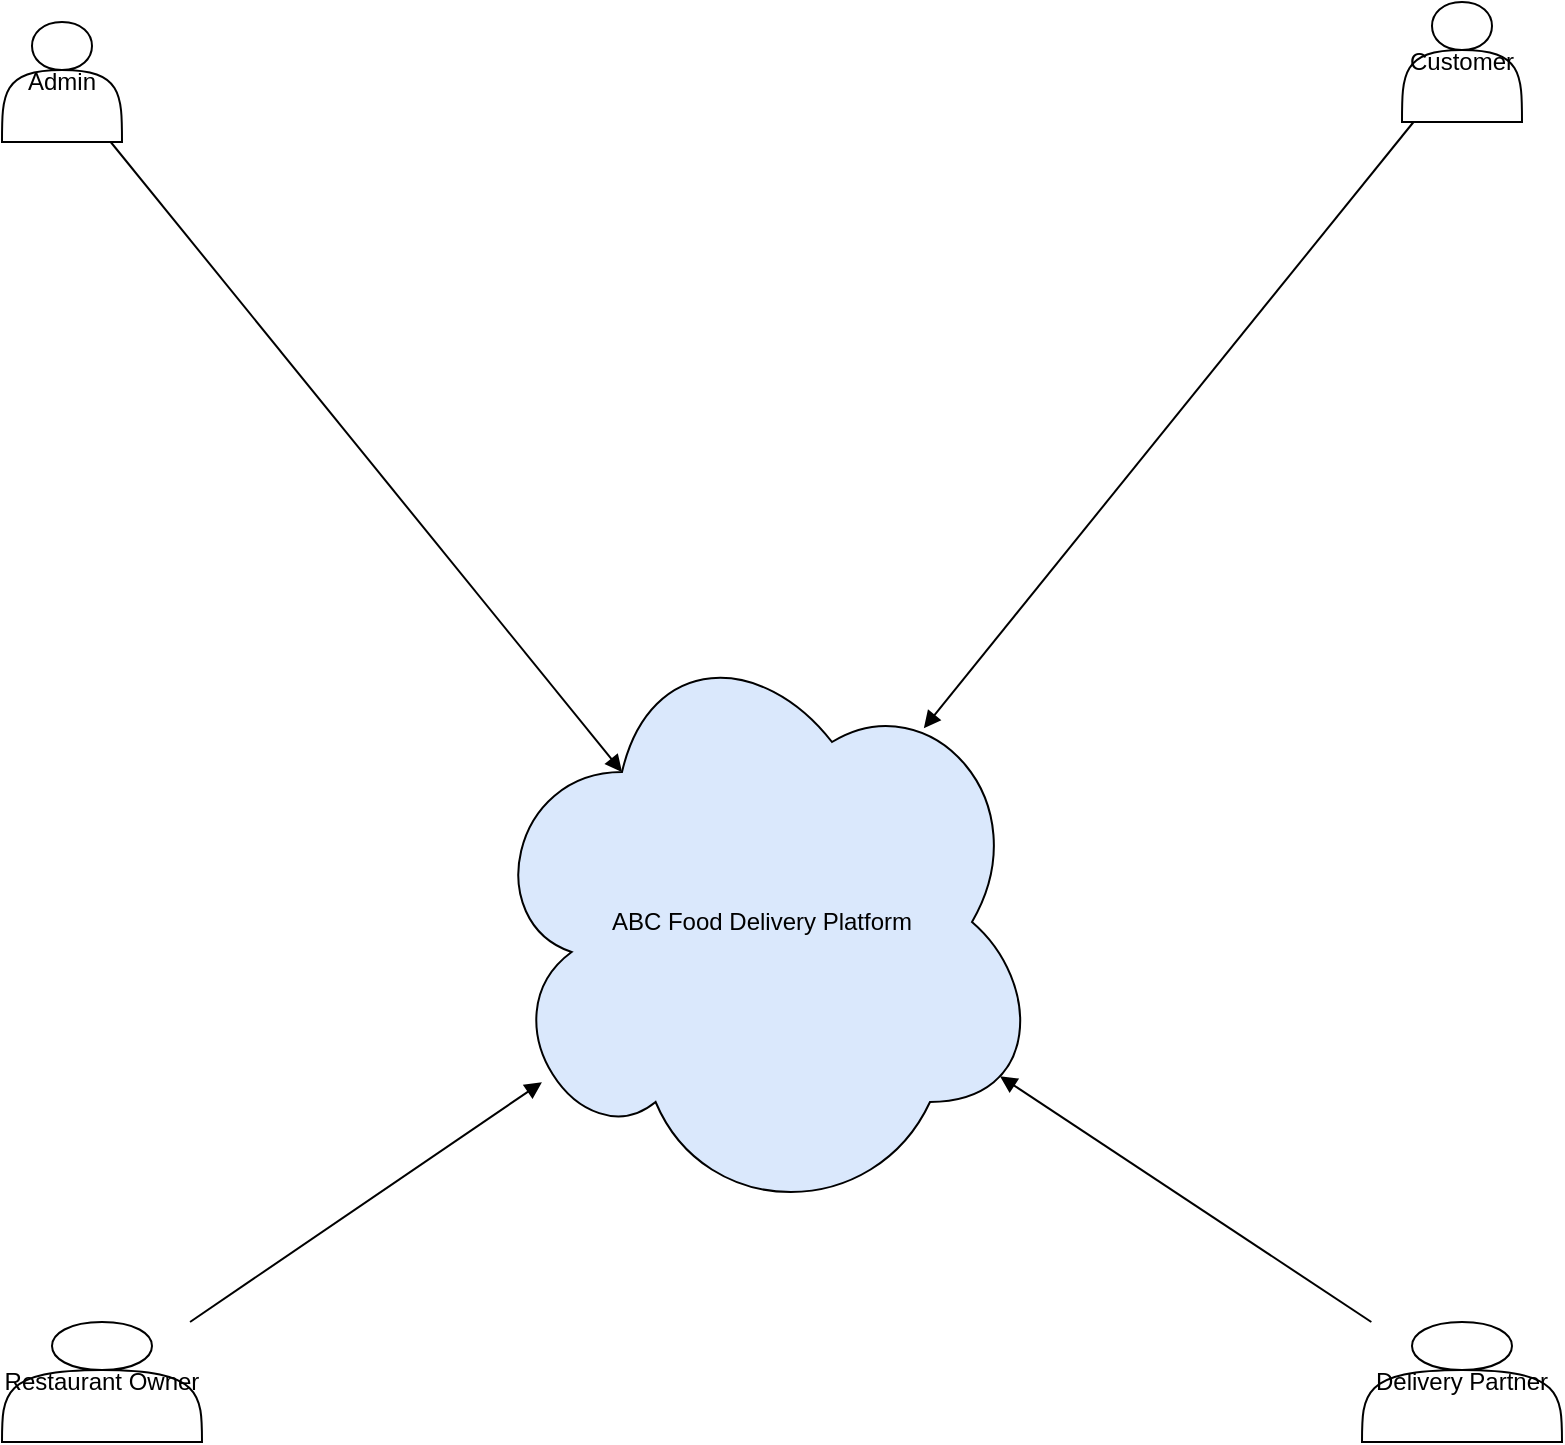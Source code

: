 <mxfile version="27.1.3" pages="10">
  <diagram name="Context Diagram" id="context1">
    <mxGraphModel dx="2058" dy="804" grid="1" gridSize="10" guides="1" tooltips="1" connect="1" arrows="1" fold="1" page="1" pageScale="1" pageWidth="827" pageHeight="1169" math="0" shadow="0">
      <root>
        <mxCell id="0" />
        <mxCell id="1" parent="0" />
        <mxCell id="system" value="ABC Food Delivery Platform" style="shape=cloud;whiteSpace=wrap;html=1;fillColor=#dae8fc;" parent="1" vertex="1">
          <mxGeometry x="260" y="380" width="280" height="300" as="geometry" />
        </mxCell>
        <mxCell id="admin" value="Admin" style="shape=actor;whiteSpace=wrap;html=1;" parent="1" vertex="1">
          <mxGeometry x="20" y="80" width="60" height="60" as="geometry" />
        </mxCell>
        <mxCell id="restaurant" value="Restaurant Owner" style="shape=actor;whiteSpace=wrap;html=1;" parent="1" vertex="1">
          <mxGeometry x="20" y="730" width="100" height="60" as="geometry" />
        </mxCell>
        <mxCell id="customer" value="Customer" style="shape=actor;whiteSpace=wrap;html=1;" parent="1" vertex="1">
          <mxGeometry x="720" y="70" width="60" height="60" as="geometry" />
        </mxCell>
        <mxCell id="delivery" value="Delivery Partner" style="shape=actor;whiteSpace=wrap;html=1;" parent="1" vertex="1">
          <mxGeometry x="700" y="730" width="100" height="60" as="geometry" />
        </mxCell>
        <mxCell id="line1" style="endArrow=block;entryX=0.25;entryY=0.25;entryDx=0;entryDy=0;entryPerimeter=0;" parent="1" source="admin" target="system" edge="1">
          <mxGeometry relative="1" as="geometry" />
        </mxCell>
        <mxCell id="line2" style="endArrow=block;entryX=0.107;entryY=0.767;entryDx=0;entryDy=0;entryPerimeter=0;" parent="1" source="restaurant" target="system" edge="1">
          <mxGeometry relative="1" as="geometry" />
        </mxCell>
        <mxCell id="line3" style="endArrow=block;entryX=0.789;entryY=0.177;entryDx=0;entryDy=0;entryPerimeter=0;" parent="1" source="customer" target="system" edge="1">
          <mxGeometry relative="1" as="geometry" />
        </mxCell>
        <mxCell id="line4" style="endArrow=block;entryX=0.925;entryY=0.757;entryDx=0;entryDy=0;entryPerimeter=0;" parent="1" source="delivery" target="system" edge="1">
          <mxGeometry relative="1" as="geometry" />
        </mxCell>
      </root>
    </mxGraphModel>
  </diagram>
  <diagram name="Container Diagram" id="container3">
    <mxGraphModel dx="2058" dy="804" grid="1" gridSize="10" guides="1" tooltips="1" connect="1" arrows="1" fold="1" page="1" pageScale="1" pageWidth="3300" pageHeight="4681" math="0" shadow="0">
      <root>
        <mxCell id="0" />
        <mxCell id="1" parent="0" />
        <mxCell id="client" value="Front End UI" style="shape=rectangle;whiteSpace=wrap;html=1;fillColor=#f8cecc;" parent="1" vertex="1">
          <mxGeometry x="20" y="450" width="180" height="60" as="geometry" />
        </mxCell>
        <mxCell id="apim" value="Azure API Management" style="shape=rectangle;whiteSpace=wrap;html=1;fillColor=#fff2cc;" parent="1" vertex="1">
          <mxGeometry x="390" y="450" width="180" height="60" as="geometry" />
        </mxCell>
        <mxCell id="line1" style="endArrow=block;" parent="1" source="client" target="apim" edge="1">
          <mxGeometry relative="1" as="geometry" />
        </mxCell>
        <mxCell id="identityContainer" value="Identity Service" style="swimlane;childLayout=stackLayout;horizontal=0;startSize=20;fillColor=#dae8fc;" parent="1" vertex="1">
          <mxGeometry x="1060" y="70" width="460" height="120" as="geometry" />
        </mxCell>
        <mxCell id="identityFunc" value="IdentityFunction" style="shape=rectangle;whiteSpace=wrap;html=1;" parent="identityContainer" vertex="1">
          <mxGeometry x="20" width="220" height="120" as="geometry" />
        </mxCell>
        <mxCell id="identityDb" value="Azure SQL" style="shape=cylinder;whiteSpace=wrap;html=1;" parent="identityContainer" vertex="1">
          <mxGeometry x="240" width="220" height="120" as="geometry" />
        </mxCell>
        <mxCell id="customerContainer" value="Customer Service" style="swimlane;childLayout=stackLayout;horizontal=0;startSize=20;fillColor=#dae8fc;" parent="1" vertex="1">
          <mxGeometry x="1060" y="260" width="460" height="110" as="geometry" />
        </mxCell>
        <mxCell id="customerFunc" value="CustomerFunction" style="shape=rectangle;whiteSpace=wrap;html=1;" parent="customerContainer" vertex="1">
          <mxGeometry x="20" width="220" height="110" as="geometry" />
        </mxCell>
        <mxCell id="customerDb" value="Azure SQL" style="shape=cylinder;whiteSpace=wrap;html=1;" parent="customerContainer" vertex="1">
          <mxGeometry x="240" width="220" height="110" as="geometry" />
        </mxCell>
        <mxCell id="restaurantContainer" value="Restaurant Service" style="swimlane;childLayout=stackLayout;horizontal=0;startSize=20;fillColor=#dae8fc;" parent="1" vertex="1">
          <mxGeometry x="1060" y="420" width="460" height="100" as="geometry" />
        </mxCell>
        <mxCell id="restaurantFunc" value="RestaurantFunction" style="shape=rectangle;whiteSpace=wrap;html=1;" parent="restaurantContainer" vertex="1">
          <mxGeometry x="20" width="220" height="100" as="geometry" />
        </mxCell>
        <mxCell id="restaurantDb" value="CosmosDB" style="shape=cylinder;whiteSpace=wrap;html=1;" parent="restaurantContainer" vertex="1">
          <mxGeometry x="240" width="220" height="100" as="geometry" />
        </mxCell>
        <mxCell id="cartContainer" value="Cart Service" style="swimlane;childLayout=stackLayout;horizontal=0;startSize=20;fillColor=#dae8fc;" parent="1" vertex="1">
          <mxGeometry x="1060" y="570" width="460" height="100" as="geometry" />
        </mxCell>
        <mxCell id="cartFunc" value="CartFunction" style="shape=rectangle;whiteSpace=wrap;html=1;" parent="cartContainer" vertex="1">
          <mxGeometry x="20" width="220" height="100" as="geometry" />
        </mxCell>
        <mxCell id="cartDb" value="CosmosDB" style="shape=cylinder;whiteSpace=wrap;html=1;" parent="cartContainer" vertex="1">
          <mxGeometry x="240" width="220" height="100" as="geometry" />
        </mxCell>
        <mxCell id="orderContainer" value="Order Service" style="swimlane;childLayout=stackLayout;horizontal=0;startSize=20;fillColor=#dae8fc;" parent="1" vertex="1">
          <mxGeometry x="1060" y="700" width="680" height="120" as="geometry" />
        </mxCell>
        <mxCell id="orderFunc" value="OrderFunction" style="shape=rectangle;whiteSpace=wrap;html=1;" parent="orderContainer" vertex="1">
          <mxGeometry x="20" width="220" height="120" as="geometry" />
        </mxCell>
        <mxCell id="orderDb" value="Azure SQL" style="shape=cylinder;whiteSpace=wrap;html=1;" parent="orderContainer" vertex="1">
          <mxGeometry x="240" width="220" height="120" as="geometry" />
        </mxCell>
        <mxCell id="orderBus" value="Azure Service Bus (send)" style="shape=hexagon;whiteSpace=wrap;html=1;" parent="orderContainer" vertex="1">
          <mxGeometry x="460" width="220" height="120" as="geometry" />
        </mxCell>
        <mxCell id="deliveryContainer" value="Delivery Service" style="swimlane;childLayout=stackLayout;horizontal=0;startSize=20;fillColor=#dae8fc;" parent="1" vertex="1">
          <mxGeometry x="1060" y="860" width="680" height="120" as="geometry" />
        </mxCell>
        <mxCell id="deliveryFunc" value="DeliveryFunction" style="shape=rectangle;whiteSpace=wrap;html=1;" parent="deliveryContainer" vertex="1">
          <mxGeometry x="20" width="220" height="120" as="geometry" />
        </mxCell>
        <mxCell id="deliveryDb" value="Azure SQL" style="shape=cylinder;whiteSpace=wrap;html=1;" parent="deliveryContainer" vertex="1">
          <mxGeometry x="240" width="220" height="120" as="geometry" />
        </mxCell>
        <mxCell id="deliveryBus" value="Azure Service Bus (recv)" style="shape=hexagon;whiteSpace=wrap;html=1;" parent="deliveryContainer" vertex="1">
          <mxGeometry x="460" width="220" height="120" as="geometry" />
        </mxCell>
        <mxCell id="line2" style="endArrow=block;" parent="1" source="apim" edge="1">
          <mxGeometry relative="1" as="geometry">
            <mxPoint x="1050" y="140" as="targetPoint" />
          </mxGeometry>
        </mxCell>
        <mxCell id="line3" style="endArrow=block;" parent="1" source="apim" target="customerContainer" edge="1">
          <mxGeometry relative="1" as="geometry" />
        </mxCell>
        <mxCell id="line4" style="endArrow=block;" parent="1" source="apim" target="restaurantContainer" edge="1">
          <mxGeometry relative="1" as="geometry" />
        </mxCell>
        <mxCell id="line5" style="endArrow=block;" parent="1" source="apim" target="cartContainer" edge="1">
          <mxGeometry relative="1" as="geometry" />
        </mxCell>
        <mxCell id="line6" style="endArrow=block;entryX=-0.007;entryY=0.417;entryDx=0;entryDy=0;entryPerimeter=0;" parent="1" source="apim" target="orderContainer" edge="1">
          <mxGeometry relative="1" as="geometry" />
        </mxCell>
        <mxCell id="line7" style="endArrow=block;entryX=-0.007;entryY=0.442;entryDx=0;entryDy=0;entryPerimeter=0;" parent="1" source="apim" target="deliveryContainer" edge="1">
          <mxGeometry relative="1" as="geometry" />
        </mxCell>
      </root>
    </mxGraphModel>
  </diagram>
  <diagram name="Component Diagram - IdentityService" id="component2">
    <mxGraphModel dx="2058" dy="804" grid="1" gridSize="10" guides="1" tooltips="1" connect="1" arrows="1" fold="1" page="1" pageScale="1" pageWidth="827" pageHeight="1169" math="0" shadow="0">
      <root>
        <mxCell id="0" />
        <mxCell id="1" parent="0" />
        <mxCell id="authcontroller" value="AuthController (HTTP Trigger)" style="shape=rectangle;whiteSpace=wrap;html=1;fillColor=#d5e8d4;" parent="1" vertex="1">
          <mxGeometry x="80" y="60" width="160" height="60" as="geometry" />
        </mxCell>
        <mxCell id="jwtservice" value="JWT Service" style="shape=rectangle;whiteSpace=wrap;html=1;fillColor=#fff2cc;" parent="1" vertex="1">
          <mxGeometry x="280" y="60" width="140" height="60" as="geometry" />
        </mxCell>
        <mxCell id="userrepo" value="User Repository" style="shape=rectangle;whiteSpace=wrap;html=1;fillColor=#dae8fc;" parent="1" vertex="1">
          <mxGeometry x="180" y="160" width="140" height="60" as="geometry" />
        </mxCell>
        <mxCell id="line21" style="endArrow=block;" parent="1" source="authcontroller" target="jwtservice" edge="1">
          <mxGeometry relative="1" as="geometry" />
        </mxCell>
        <mxCell id="line22" style="endArrow=block;" parent="1" source="authcontroller" target="userrepo" edge="1">
          <mxGeometry relative="1" as="geometry" />
        </mxCell>
        <mxCell id="line23" style="endArrow=block;" parent="1" source="jwtservice" target="userrepo" edge="1">
          <mxGeometry relative="1" as="geometry" />
        </mxCell>
      </root>
    </mxGraphModel>
  </diagram>
  <diagram name="Component Diagram - CustomerService" id="component3">
    <mxGraphModel dx="1000" dy="800" grid="1" gridSize="10" guides="1" tooltips="1" connect="1" arrows="1" fold="1" page="1" pageScale="1" pageWidth="827" pageHeight="1169">
      <root>
        <mxCell id="0" />
        <mxCell id="1" parent="0" />
        <mxCell id="customercontroller" value="CustomerFunction (HTTP Trigger)" style="shape=rectangle;whiteSpace=wrap;html=1;fillColor=#d5e8d4;" vertex="1" parent="1">
          <mxGeometry x="100" y="60" width="180" height="60" as="geometry" />
        </mxCell>
        <mxCell id="customerrepo" value="Customer Repository" style="shape=rectangle;whiteSpace=wrap;html=1;fillColor=#dae8fc;" vertex="1" parent="1">
          <mxGeometry x="100" y="160" width="180" height="60" as="geometry" />
        </mxCell>
        <mxCell id="notificationclient2" value="NotificationClient (SendGrid/SNS)" style="shape=rectangle;whiteSpace=wrap;html=1;fillColor=#e1d5e7;" vertex="1" parent="1">
          <mxGeometry x="320" y="160" width="180" height="60" as="geometry" />
        </mxCell>
        <mxCell id="line31" style="endArrow=block;" edge="1" parent="1" source="customercontroller" target="customerrepo">
          <mxGeometry relative="1" as="geometry" />
        </mxCell>
        <mxCell id="line32" style="endArrow=block;" edge="1" parent="1" source="customercontroller" target="notificationclient2">
          <mxGeometry relative="1" as="geometry" />
        </mxCell>
      </root>
    </mxGraphModel>
  </diagram>
  <diagram name="Component Diagram - RestaurantService" id="component4">
    <mxGraphModel dx="1000" dy="800" grid="1" gridSize="10" guides="1" tooltips="1" connect="1" arrows="1" fold="1" page="1" pageScale="1" pageWidth="827" pageHeight="1169">
      <root>
        <mxCell id="0" />
        <mxCell id="1" parent="0" />
        <mxCell id="restaurantcontroller" value="RestaurantFunction (HTTP Trigger)" style="shape=rectangle;whiteSpace=wrap;html=1;fillColor=#d5e8d4;" vertex="1" parent="1">
          <mxGeometry x="100" y="60" width="200" height="60" as="geometry" />
        </mxCell>
        <mxCell id="menurepo" value="Menu Repository" style="shape=rectangle;whiteSpace=wrap;html=1;fillColor=#dae8fc;" vertex="1" parent="1">
          <mxGeometry x="80" y="160" width="160" height="60" as="geometry" />
        </mxCell>
        <mxCell id="restaurantrepo" value="Restaurant Repository" style="shape=rectangle;whiteSpace=wrap;html=1;fillColor=#dae8fc;" vertex="1" parent="1">
          <mxGeometry x="280" y="160" width="180" height="60" as="geometry" />
        </mxCell>
        <mxCell id="line41" style="endArrow=block;" edge="1" parent="1" source="restaurantcontroller" target="menurepo">
          <mxGeometry relative="1" as="geometry" />
        </mxCell>
        <mxCell id="line42" style="endArrow=block;" edge="1" parent="1" source="restaurantcontroller" target="restaurantrepo">
          <mxGeometry relative="1" as="geometry" />
        </mxCell>
      </root>
    </mxGraphModel>
  </diagram>
  <diagram name="Component Diagram - CartService" id="component5">
    <mxGraphModel dx="1000" dy="800" grid="1" gridSize="10" guides="1" tooltips="1" connect="1" arrows="1" fold="1" page="1" pageScale="1" pageWidth="827" pageHeight="1169">
      <root>
        <mxCell id="0" />
        <mxCell id="1" parent="0" />
        <mxCell id="cartcontroller" value="CartFunction (HTTP Trigger)" style="shape=rectangle;whiteSpace=wrap;html=1;fillColor=#d5e8d4;" vertex="1" parent="1">
          <mxGeometry x="100" y="60" width="200" height="60" as="geometry" />
        </mxCell>
        <mxCell id="cartrepo" value="Cart Repository" style="shape=rectangle;whiteSpace=wrap;html=1;fillColor=#dae8fc;" vertex="1" parent="1">
          <mxGeometry x="100" y="160" width="200" height="60" as="geometry" />
        </mxCell>
        <mxCell id="line51" style="endArrow=block;" edge="1" parent="1" source="cartcontroller" target="cartrepo">
          <mxGeometry relative="1" as="geometry" />
        </mxCell>
      </root>
    </mxGraphModel>
  </diagram>
  <diagram name="Component Diagram - OrderService" id="component1">
    <mxGraphModel dx="2058" dy="804" grid="1" gridSize="10" guides="1" tooltips="1" connect="1" arrows="1" fold="1" page="1" pageScale="1" pageWidth="827" pageHeight="1169" math="0" shadow="0">
      <root>
        <mxCell id="0" />
        <mxCell id="1" parent="0" />
        <mxCell id="ordercontroller" value="OrderController (HTTP Trigger)" style="shape=rectangle;whiteSpace=wrap;html=1;fillColor=#d5e8d4;" parent="1" vertex="1">
          <mxGeometry x="80" y="60" width="160" height="60" as="geometry" />
        </mxCell>
        <mxCell id="orderqueue" value="Order Queue (Azure Service Bus)" style="shape=ellipse;whiteSpace=wrap;html=1;fillColor=#f8cecc;" parent="1" vertex="1">
          <mxGeometry x="280" y="60" width="140" height="60" as="geometry" />
        </mxCell>
        <mxCell id="orderprocessor" value="OrderProcessor (Queue Trigger)" style="shape=rectangle;whiteSpace=wrap;html=1;fillColor=#dae8fc;" parent="1" vertex="1">
          <mxGeometry x="80" y="160" width="160" height="60" as="geometry" />
        </mxCell>
        <mxCell id="orderrepo" value="OrderRepository" style="shape=rectangle;whiteSpace=wrap;html=1;fillColor=#fff2cc;" parent="1" vertex="1">
          <mxGeometry x="280" y="160" width="140" height="60" as="geometry" />
        </mxCell>
        <mxCell id="notificationclient" value="NotificationClient (SendGrid/SNS)" style="shape=rectangle;whiteSpace=wrap;html=1;fillColor=#e1d5e7;" parent="1" vertex="1">
          <mxGeometry x="180" y="260" width="180" height="60" as="geometry" />
        </mxCell>
        <mxCell id="line11" style="endArrow=block;" parent="1" source="ordercontroller" target="orderqueue" edge="1">
          <mxGeometry relative="1" as="geometry" />
        </mxCell>
        <mxCell id="line12" style="endArrow=block;" parent="1" source="orderqueue" target="orderprocessor" edge="1">
          <mxGeometry relative="1" as="geometry" />
        </mxCell>
        <mxCell id="line13" style="endArrow=block;" parent="1" source="orderprocessor" target="orderrepo" edge="1">
          <mxGeometry relative="1" as="geometry" />
        </mxCell>
        <mxCell id="line14" style="endArrow=block;" parent="1" source="orderprocessor" target="notificationclient" edge="1">
          <mxGeometry relative="1" as="geometry" />
        </mxCell>
      </root>
    </mxGraphModel>
  </diagram>
  <diagram name="Component Diagram - DeliveryService" id="component6">
    <mxGraphModel dx="1000" dy="800" grid="1" gridSize="10" guides="1" tooltips="1" connect="1" arrows="1" fold="1" page="1" pageScale="1" pageWidth="827" pageHeight="1169">
      <root>
        <mxCell id="0" />
        <mxCell id="1" parent="0" />
        <mxCell id="deliverycontroller" value="DeliveryFunction (HTTP Trigger)" style="shape=rectangle;whiteSpace=wrap;html=1;fillColor=#d5e8d4;" vertex="1" parent="1">
          <mxGeometry x="100" y="60" width="200" height="60" as="geometry" />
        </mxCell>
        <mxCell id="deliveryrepo" value="Delivery Repository" style="shape=rectangle;whiteSpace=wrap;html=1;fillColor=#dae8fc;" vertex="1" parent="1">
          <mxGeometry x="80" y="160" width="180" height="60" as="geometry" />
        </mxCell>
        <mxCell id="notificationclient3" value="NotificationClient (SendGrid/SNS)" style="shape=rectangle;whiteSpace=wrap;html=1;fillColor=#e1d5e7;" vertex="1" parent="1">
          <mxGeometry x="300" y="160" width="180" height="60" as="geometry" />
        </mxCell>
        <mxCell id="line61" style="endArrow=block;" edge="1" parent="1" source="deliverycontroller" target="deliveryrepo">
          <mxGeometry relative="1" as="geometry" />
        </mxCell>
        <mxCell id="line62" style="endArrow=block;" edge="1" parent="1" source="deliverycontroller" target="notificationclient3">
          <mxGeometry relative="1" as="geometry" />
        </mxCell>
      </root>
    </mxGraphModel>
  </diagram>
  <diagram name="Component Diagram - BackgroundWorker" id="component7">
    <mxGraphModel dx="1000" dy="800" grid="1" gridSize="10" guides="1" tooltips="1" connect="1" arrows="1" fold="1" page="1" pageScale="1" pageWidth="827" pageHeight="1169">
      <root>
        <mxCell id="0" />
        <mxCell id="1" parent="0" />
        <mxCell id="kafkaqueue" value="Kafka/RabbitMQ Topic" style="shape=ellipse;whiteSpace=wrap;html=1;fillColor=#f8cecc;" vertex="1" parent="1">
          <mxGeometry x="80" y="60" width="180" height="60" as="geometry" />
        </mxCell>
        <mxCell id="backgroundworker" value="BackgroundWorkerFunction (Queue Trigger)" style="shape=rectangle;whiteSpace=wrap;html=1;fillColor=#d5e8d4;" vertex="1" parent="1">
          <mxGeometry x="300" y="60" width="200" height="60" as="geometry" />
        </mxCell>
        <mxCell id="bulkprocessor" value="BulkProcessor Service" style="shape=rectangle;whiteSpace=wrap;html=1;fillColor=#dae8fc;" vertex="1" parent="1">
          <mxGeometry x="300" y="160" width="200" height="60" as="geometry" />
        </mxCell>
        <mxCell id="line71" style="endArrow=block;" edge="1" parent="1" source="kafkaqueue" target="backgroundworker">
          <mxGeometry relative="1" as="geometry" />
        </mxCell>
        <mxCell id="line72" style="endArrow=block;" edge="1" parent="1" source="backgroundworker" target="bulkprocessor">
          <mxGeometry relative="1" as="geometry" />
        </mxCell>
      </root>
    </mxGraphModel>
  </diagram>
  <diagram name="Async Communication - Azure Service Bus" id="component8">
    <mxGraphModel dx="1000" dy="800" grid="1" gridSize="10" guides="1" tooltips="1" connect="1" arrows="1" fold="1" page="1" pageScale="1" pageWidth="827" pageHeight="1169">
      <root>
        <mxCell id="0" />
        <mxCell id="1" parent="0" />
        <mxCell id="orderservice" value="OrderFunction (Sender)" style="shape=rectangle;whiteSpace=wrap;html=1;fillColor=#d5e8d4;" vertex="1" parent="1">
          <mxGeometry x="80" y="60" width="180" height="60" as="geometry" />
        </mxCell>
        <mxCell id="azureservicebus" value="Azure Service Bus (Topic/Queue)" style="shape=ellipse;whiteSpace=wrap;html=1;fillColor=#fff2cc;" vertex="1" parent="1">
          <mxGeometry x="300" y="60" width="180" height="60" as="geometry" />
        </mxCell>
        <mxCell id="deliveryservice" value="DeliveryFunction (Receiver - Queue Trigger)" style="shape=rectangle;whiteSpace=wrap;html=1;fillColor=#dae8fc;" vertex="1" parent="1">
          <mxGeometry x="520" y="60" width="200" height="60" as="geometry" />
        </mxCell>
        <mxCell id="line81" style="endArrow=block;" edge="1" parent="1" source="orderservice" target="azureservicebus">
          <mxGeometry relative="1" as="geometry" />
        </mxCell>
        <mxCell id="line82" style="endArrow=block;" edge="1" parent="1" source="azureservicebus" target="deliveryservice">
          <mxGeometry relative="1" as="geometry" />
        </mxCell>
      </root>
    </mxGraphModel>
  </diagram>
</mxfile>
